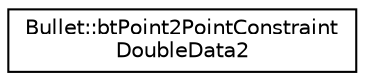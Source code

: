 digraph "Graphical Class Hierarchy"
{
  edge [fontname="Helvetica",fontsize="10",labelfontname="Helvetica",labelfontsize="10"];
  node [fontname="Helvetica",fontsize="10",shape=record];
  rankdir="LR";
  Node1 [label="Bullet::btPoint2PointConstraint\lDoubleData2",height=0.2,width=0.4,color="black", fillcolor="white", style="filled",URL="$class_bullet_1_1bt_point2_point_constraint_double_data2.html"];
}
